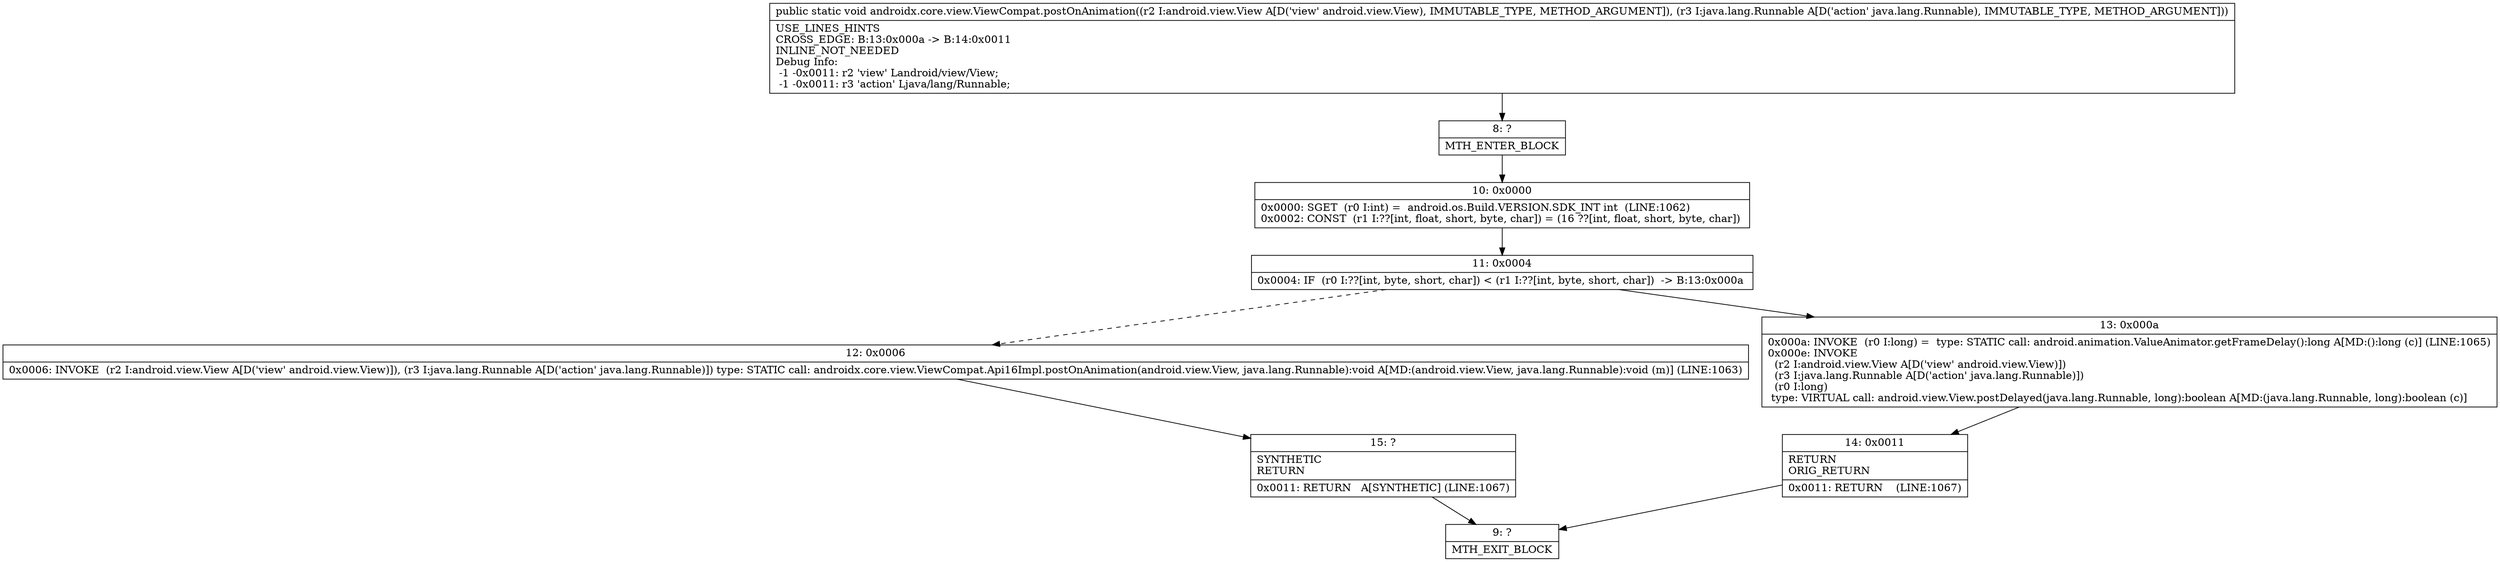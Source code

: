 digraph "CFG forandroidx.core.view.ViewCompat.postOnAnimation(Landroid\/view\/View;Ljava\/lang\/Runnable;)V" {
Node_8 [shape=record,label="{8\:\ ?|MTH_ENTER_BLOCK\l}"];
Node_10 [shape=record,label="{10\:\ 0x0000|0x0000: SGET  (r0 I:int) =  android.os.Build.VERSION.SDK_INT int  (LINE:1062)\l0x0002: CONST  (r1 I:??[int, float, short, byte, char]) = (16 ??[int, float, short, byte, char]) \l}"];
Node_11 [shape=record,label="{11\:\ 0x0004|0x0004: IF  (r0 I:??[int, byte, short, char]) \< (r1 I:??[int, byte, short, char])  \-\> B:13:0x000a \l}"];
Node_12 [shape=record,label="{12\:\ 0x0006|0x0006: INVOKE  (r2 I:android.view.View A[D('view' android.view.View)]), (r3 I:java.lang.Runnable A[D('action' java.lang.Runnable)]) type: STATIC call: androidx.core.view.ViewCompat.Api16Impl.postOnAnimation(android.view.View, java.lang.Runnable):void A[MD:(android.view.View, java.lang.Runnable):void (m)] (LINE:1063)\l}"];
Node_15 [shape=record,label="{15\:\ ?|SYNTHETIC\lRETURN\l|0x0011: RETURN   A[SYNTHETIC] (LINE:1067)\l}"];
Node_9 [shape=record,label="{9\:\ ?|MTH_EXIT_BLOCK\l}"];
Node_13 [shape=record,label="{13\:\ 0x000a|0x000a: INVOKE  (r0 I:long) =  type: STATIC call: android.animation.ValueAnimator.getFrameDelay():long A[MD:():long (c)] (LINE:1065)\l0x000e: INVOKE  \l  (r2 I:android.view.View A[D('view' android.view.View)])\l  (r3 I:java.lang.Runnable A[D('action' java.lang.Runnable)])\l  (r0 I:long)\l type: VIRTUAL call: android.view.View.postDelayed(java.lang.Runnable, long):boolean A[MD:(java.lang.Runnable, long):boolean (c)]\l}"];
Node_14 [shape=record,label="{14\:\ 0x0011|RETURN\lORIG_RETURN\l|0x0011: RETURN    (LINE:1067)\l}"];
MethodNode[shape=record,label="{public static void androidx.core.view.ViewCompat.postOnAnimation((r2 I:android.view.View A[D('view' android.view.View), IMMUTABLE_TYPE, METHOD_ARGUMENT]), (r3 I:java.lang.Runnable A[D('action' java.lang.Runnable), IMMUTABLE_TYPE, METHOD_ARGUMENT]))  | USE_LINES_HINTS\lCROSS_EDGE: B:13:0x000a \-\> B:14:0x0011\lINLINE_NOT_NEEDED\lDebug Info:\l  \-1 \-0x0011: r2 'view' Landroid\/view\/View;\l  \-1 \-0x0011: r3 'action' Ljava\/lang\/Runnable;\l}"];
MethodNode -> Node_8;Node_8 -> Node_10;
Node_10 -> Node_11;
Node_11 -> Node_12[style=dashed];
Node_11 -> Node_13;
Node_12 -> Node_15;
Node_15 -> Node_9;
Node_13 -> Node_14;
Node_14 -> Node_9;
}

